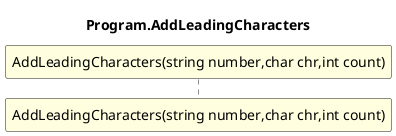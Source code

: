 @startuml Program.AddLeadingCharacters
title Program.AddLeadingCharacters
participant "AddLeadingCharacters(string number,char chr,int count)" as AddLeadingCharacters_p0_p1_p2 #LightYellow
autonumber
@enduml
